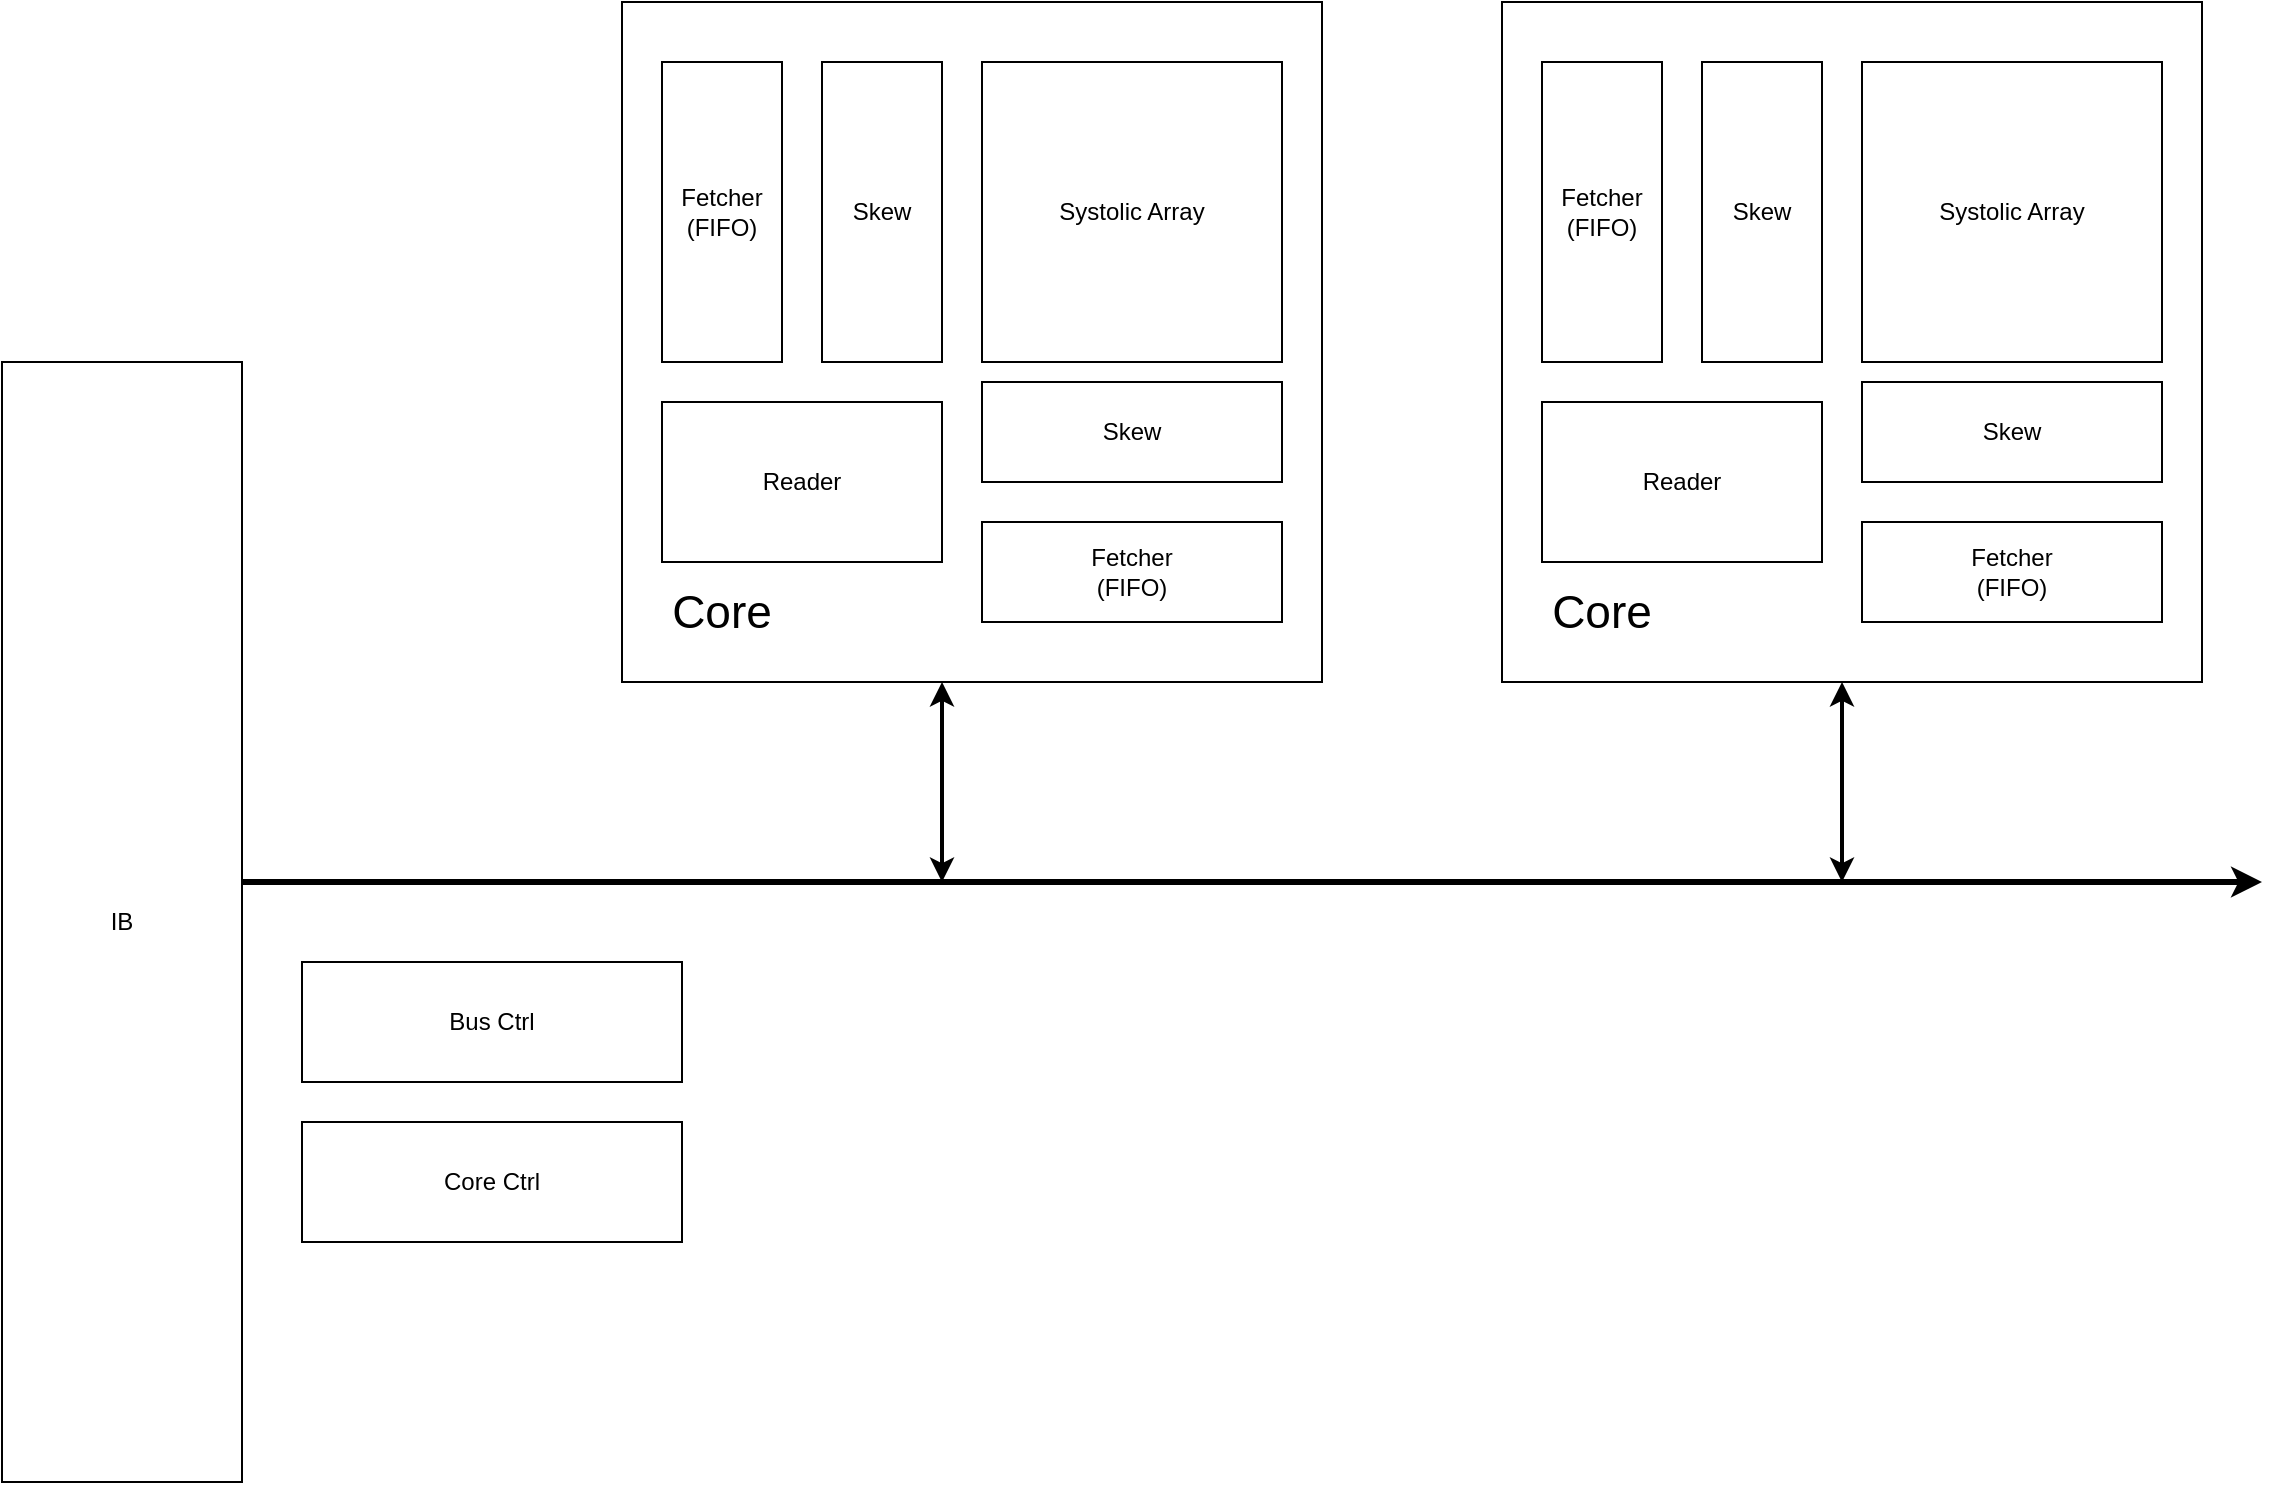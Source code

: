 <mxfile version="22.0.8" type="github">
  <diagram name="Page-1" id="BuLkYzYD_J0hkiu4NAHW">
    <mxGraphModel dx="2516" dy="1174" grid="1" gridSize="10" guides="1" tooltips="1" connect="1" arrows="1" fold="1" page="1" pageScale="1" pageWidth="850" pageHeight="1100" math="0" shadow="0">
      <root>
        <mxCell id="0" />
        <mxCell id="1" parent="0" />
        <mxCell id="Rb40YyXB7E7N2DCQwQ0s-11" value="" style="rounded=0;whiteSpace=wrap;html=1;fillColor=default;" vertex="1" parent="1">
          <mxGeometry x="120" y="210" width="350" height="340" as="geometry" />
        </mxCell>
        <mxCell id="Rb40YyXB7E7N2DCQwQ0s-1" value="Systolic Array" style="whiteSpace=wrap;html=1;aspect=fixed;" vertex="1" parent="1">
          <mxGeometry x="300" y="240" width="150" height="150" as="geometry" />
        </mxCell>
        <mxCell id="Rb40YyXB7E7N2DCQwQ0s-2" value="Skew" style="rounded=0;whiteSpace=wrap;html=1;" vertex="1" parent="1">
          <mxGeometry x="220" y="240" width="60" height="150" as="geometry" />
        </mxCell>
        <mxCell id="Rb40YyXB7E7N2DCQwQ0s-3" value="Skew" style="rounded=0;whiteSpace=wrap;html=1;" vertex="1" parent="1">
          <mxGeometry x="300" y="400" width="150" height="50" as="geometry" />
        </mxCell>
        <mxCell id="Rb40YyXB7E7N2DCQwQ0s-4" value="Fetcher&lt;br&gt;(FIFO)" style="rounded=0;whiteSpace=wrap;html=1;" vertex="1" parent="1">
          <mxGeometry x="140" y="240" width="60" height="150" as="geometry" />
        </mxCell>
        <mxCell id="Rb40YyXB7E7N2DCQwQ0s-5" value="Fetcher&lt;br&gt;(FIFO)" style="rounded=0;whiteSpace=wrap;html=1;" vertex="1" parent="1">
          <mxGeometry x="300" y="470" width="150" height="50" as="geometry" />
        </mxCell>
        <mxCell id="Rb40YyXB7E7N2DCQwQ0s-6" value="IB" style="rounded=0;whiteSpace=wrap;html=1;" vertex="1" parent="1">
          <mxGeometry x="-190" y="390" width="120" height="560" as="geometry" />
        </mxCell>
        <mxCell id="Rb40YyXB7E7N2DCQwQ0s-7" value="" style="endArrow=classic;html=1;rounded=0;strokeWidth=3;" edge="1" parent="1">
          <mxGeometry width="50" height="50" relative="1" as="geometry">
            <mxPoint x="-70" y="650" as="sourcePoint" />
            <mxPoint x="940" y="650" as="targetPoint" />
          </mxGeometry>
        </mxCell>
        <mxCell id="Rb40YyXB7E7N2DCQwQ0s-8" value="" style="endArrow=classic;html=1;rounded=0;entryX=0.5;entryY=1;entryDx=0;entryDy=0;startArrow=classic;startFill=1;strokeWidth=2;" edge="1" parent="1">
          <mxGeometry width="50" height="50" relative="1" as="geometry">
            <mxPoint x="280" y="650" as="sourcePoint" />
            <mxPoint x="280.0" y="550" as="targetPoint" />
          </mxGeometry>
        </mxCell>
        <mxCell id="Rb40YyXB7E7N2DCQwQ0s-12" value="Core" style="text;html=1;strokeColor=none;fillColor=none;align=center;verticalAlign=middle;whiteSpace=wrap;rounded=0;fontSize=23;" vertex="1" parent="1">
          <mxGeometry x="140" y="500" width="60" height="30" as="geometry" />
        </mxCell>
        <mxCell id="Rb40YyXB7E7N2DCQwQ0s-13" value="Reader" style="rounded=0;whiteSpace=wrap;html=1;" vertex="1" parent="1">
          <mxGeometry x="140" y="410" width="140" height="80" as="geometry" />
        </mxCell>
        <mxCell id="Rb40YyXB7E7N2DCQwQ0s-15" value="Bus Ctrl" style="rounded=0;whiteSpace=wrap;html=1;" vertex="1" parent="1">
          <mxGeometry x="-40" y="690" width="190" height="60" as="geometry" />
        </mxCell>
        <mxCell id="Rb40YyXB7E7N2DCQwQ0s-16" value="" style="rounded=0;whiteSpace=wrap;html=1;fillColor=default;" vertex="1" parent="1">
          <mxGeometry x="560" y="210" width="350" height="340" as="geometry" />
        </mxCell>
        <mxCell id="Rb40YyXB7E7N2DCQwQ0s-17" value="Systolic Array" style="whiteSpace=wrap;html=1;aspect=fixed;" vertex="1" parent="1">
          <mxGeometry x="740" y="240" width="150" height="150" as="geometry" />
        </mxCell>
        <mxCell id="Rb40YyXB7E7N2DCQwQ0s-18" value="Skew" style="rounded=0;whiteSpace=wrap;html=1;" vertex="1" parent="1">
          <mxGeometry x="660" y="240" width="60" height="150" as="geometry" />
        </mxCell>
        <mxCell id="Rb40YyXB7E7N2DCQwQ0s-19" value="Skew" style="rounded=0;whiteSpace=wrap;html=1;" vertex="1" parent="1">
          <mxGeometry x="740" y="400" width="150" height="50" as="geometry" />
        </mxCell>
        <mxCell id="Rb40YyXB7E7N2DCQwQ0s-20" value="Fetcher&lt;br&gt;(FIFO)" style="rounded=0;whiteSpace=wrap;html=1;" vertex="1" parent="1">
          <mxGeometry x="580" y="240" width="60" height="150" as="geometry" />
        </mxCell>
        <mxCell id="Rb40YyXB7E7N2DCQwQ0s-21" value="Fetcher&lt;br&gt;(FIFO)" style="rounded=0;whiteSpace=wrap;html=1;" vertex="1" parent="1">
          <mxGeometry x="740" y="470" width="150" height="50" as="geometry" />
        </mxCell>
        <mxCell id="Rb40YyXB7E7N2DCQwQ0s-22" value="Core" style="text;html=1;strokeColor=none;fillColor=none;align=center;verticalAlign=middle;whiteSpace=wrap;rounded=0;fontSize=23;" vertex="1" parent="1">
          <mxGeometry x="580" y="500" width="60" height="30" as="geometry" />
        </mxCell>
        <mxCell id="Rb40YyXB7E7N2DCQwQ0s-23" value="Reader" style="rounded=0;whiteSpace=wrap;html=1;" vertex="1" parent="1">
          <mxGeometry x="580" y="410" width="140" height="80" as="geometry" />
        </mxCell>
        <mxCell id="Rb40YyXB7E7N2DCQwQ0s-24" value="" style="endArrow=classic;html=1;rounded=0;entryX=0.5;entryY=1;entryDx=0;entryDy=0;startArrow=classic;startFill=1;strokeWidth=2;" edge="1" parent="1">
          <mxGeometry width="50" height="50" relative="1" as="geometry">
            <mxPoint x="730" y="650" as="sourcePoint" />
            <mxPoint x="730.0" y="550" as="targetPoint" />
          </mxGeometry>
        </mxCell>
        <mxCell id="Rb40YyXB7E7N2DCQwQ0s-25" value="Core Ctrl" style="rounded=0;whiteSpace=wrap;html=1;" vertex="1" parent="1">
          <mxGeometry x="-40" y="770" width="190" height="60" as="geometry" />
        </mxCell>
      </root>
    </mxGraphModel>
  </diagram>
</mxfile>
